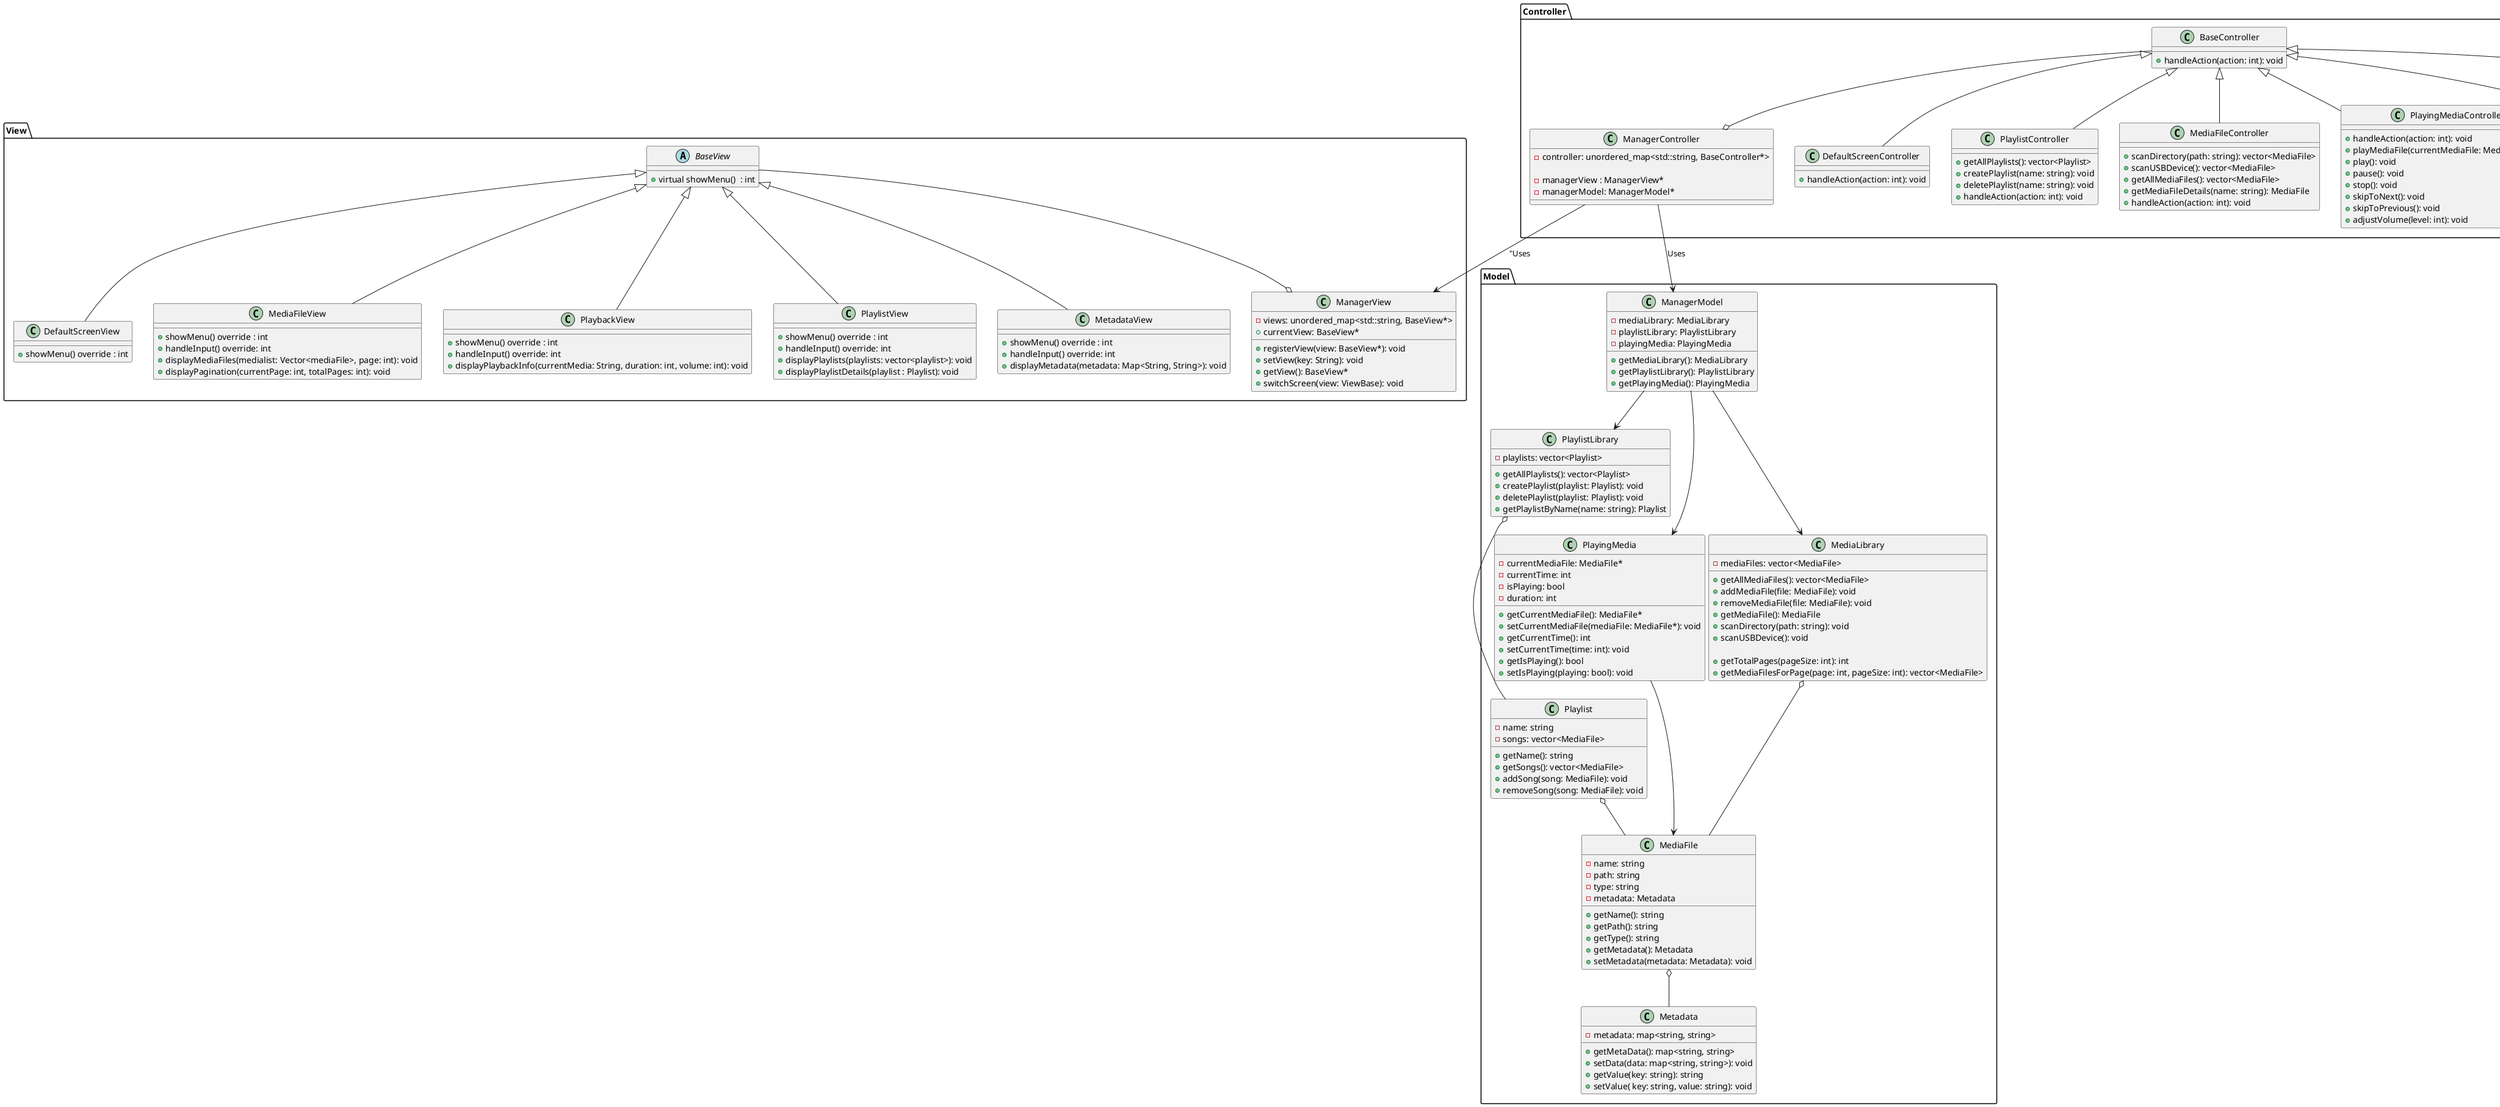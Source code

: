 @startuml hehe

package View {
    class ManagerView {
        - views: unordered_map<std::string, BaseView*> 
        + currentView: BaseView*
        + registerView(view: BaseView*): void
        + setView(key: String): void
        + getView(): BaseView*
        + switchScreen(view: ViewBase): void
    }
    abstract class BaseView {
        +virtual showMenu()  : int
    }
    class DefaultScreenView {
        + showMenu() override : int
    }

    class MediaFileView {
        + showMenu() override : int
        + handleInput() override: int
        + displayMediaFiles(medialist: Vector<mediaFile>, page: int): void
        + displayPagination(currentPage: int, totalPages: int): void
    }

    class PlaybackView {
        + showMenu() override : int
        + handleInput() override: int
        + displayPlaybackInfo(currentMedia: String, duration: int, volume: int): void
    }

    class PlaylistView {
        + showMenu() override : int
        + handleInput() override: int
        + displayPlaylists(playlists: vector<playlist>): void
        + displayPlaylistDetails(playlist : Playlist): void
    }

    class MetadataView {
        + showMenu() override : int
        + handleInput() override: int
        + displayMetadata(metadata: Map<String, String>): void
    }
}

package Model {
    class ManagerModel {
        - mediaLibrary: MediaLibrary
        - playlistLibrary: PlaylistLibrary
        - playingMedia: PlayingMedia
        
        + getMediaLibrary(): MediaLibrary
        + getPlaylistLibrary(): PlaylistLibrary
        + getPlayingMedia(): PlayingMedia
    }

    class PlaylistLibrary {
        - playlists: vector<Playlist>

        + getAllPlaylists(): vector<Playlist>
        + createPlaylist(playlist: Playlist): void
        + deletePlaylist(playlist: Playlist): void
        + getPlaylistByName(name: string): Playlist
    }

    class PlayingMedia {
        - currentMediaFile: MediaFile*
        - currentTime: int
        - isPlaying: bool
        - duration: int

        + getCurrentMediaFile(): MediaFile*
        + setCurrentMediaFile(mediaFile: MediaFile*): void
        + getCurrentTime(): int
        + setCurrentTime(time: int): void
        + getIsPlaying(): bool
        + setIsPlaying(playing: bool): void
    }

    class MediaLibrary {
        - mediaFiles: vector<MediaFile>

        + getAllMediaFiles(): vector<MediaFile>    
        + addMediaFile(file: MediaFile): void
        + removeMediaFile(file: MediaFile): void
        + getMediaFile(): MediaFile
        + scanDirectory(path: string): void
        + scanUSBDevice(): void

        + getTotalPages(pageSize: int): int
        + getMediaFilesForPage(page: int, pageSize: int): vector<MediaFile>
    }

    class MediaFile {
        - name: string
        - path: string
        - type: string
        - metadata: Metadata

        + getName(): string
        + getPath(): string
        + getType(): string
        + getMetadata(): Metadata
        + setMetadata(metadata: Metadata): void
        
    }

    class Metadata {
        - metadata: map<string, string>

        + getMetaData(): map<string, string>
        + setData(data: map<string, string>): void
        + getValue(key: string): string
        + setValue( key: string, value: string): void
    }

    class Playlist {
        - name: string
        - songs: vector<MediaFile>

        + getName(): string
        + getSongs(): vector<MediaFile>
        + addSong(song: MediaFile): void
        + removeSong(song: MediaFile): void
    }
}
package Controller{
    class ManagerController {
        - controller: unordered_map<std::string, BaseController*> 
        
        ' - playlistController: PlaylistController
        ' - mediaFileController: MediaFileController
        ' - playingMediaController: PlayingMediaController
        ' - detailedPlaylistController: DetailedPlaylistController
        ' - metadataController: MetadataController
        - managerView : ManagerView*
        - managerModel: ManagerModel*

        
        
        ' + getPlaylistController(): PlaylistController
        ' + getMediaFileController(): MediaFileController
        ' + getPlayingMediaController(): PlayingMediaController
        ' + getDetailedPlaylistController(): DetailedPlaylistController
        ' + getMetadataController(): MetadataController
    }
    class BaseController{
        + handleAction(action: int): void
    }
    class DefaultScreenController{
        + handleAction(action: int): void
    }

    class PlaylistController {
        + getAllPlaylists(): vector<Playlist>
        + createPlaylist(name: string): void
        + deletePlaylist(name: string): void
        + handleAction(action: int): void
    }

    class MediaFileController {
        + scanDirectory(path: string): vector<MediaFile>
        + scanUSBDevice(): vector<MediaFile>
        + getAllMediaFiles(): vector<MediaFile>
        + getMediaFileDetails(name: string): MediaFile
        + handleAction(action: int): void
    }

    class PlayingMediaController {
        + handleAction(action: int): void
        + playMediaFile(currentMediaFile: MediaFile*): void
        + play(): void
        + pause(): void
        + stop(): void
        + skipToNext(): void
        + skipToPrevious(): void
        + adjustVolume(level: int): void
    }

    class DetailedPlaylistController {
        + handleAction(action: int): void
        + getPlaylistDetails(playlistName: string): Playlist
        + addSongToPlaylist(playlistName: string, song: MediaFile): void
        + removeSongFromPlaylist(playlistName: string, song: MediaFile): void
    }

    class MetadataController {
        + handleAction(action: int): void
        + getMetadatabyID(file: MediaFile): map<string, string>
        + updateMediaFileMetadata(file: MediaFile, metadata: map<string, string>): void
    }
}

ManagerController --> ManagerModel : "Uses"
ManagerController --> ManagerView : "Uses

BaseView --o ManagerView
BaseView <|-- DefaultScreenView
BaseView <|-- MediaFileView
BaseView <|-- PlaybackView
BaseView <|-- PlaylistView
BaseView <|-- MetadataView

ManagerModel --> MediaLibrary
ManagerModel --> PlaylistLibrary
ManagerModel --> PlayingMedia
PlaylistLibrary o-- Playlist
Playlist o-- MediaFile
MediaLibrary o-- MediaFile
MediaFile o-- Metadata
PlayingMedia --> MediaFile

BaseController <|-- DefaultScreenController
BaseController <|-- MediaFileController
BaseController <|-- PlayingMediaController
BaseController <|-- PlaylistController
BaseController <|-- MetadataController
BaseController <|-- DetailedPlaylistController
BaseController --o ManagerController



@enduml
